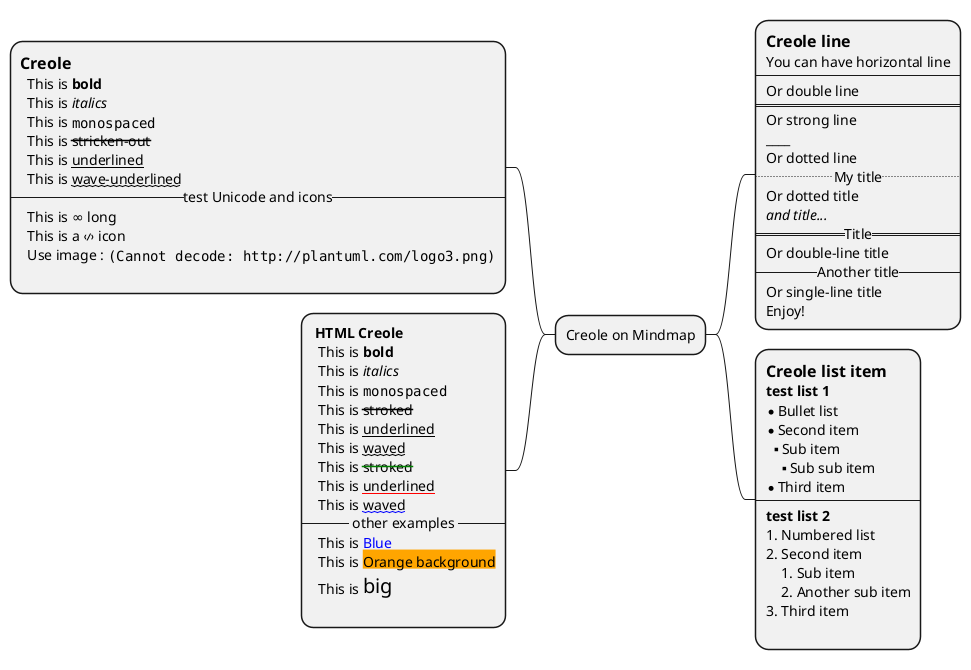 @startmindmap
* Creole on Mindmap
left side
**:==Creole
  This is **bold**
  This is //italics//
  This is ""monospaced""
  This is --stricken-out--
  This is __underlined__
  This is ~~wave-underlined~~
--test Unicode and icons--
  This is <U+221E> long
  This is a <&code> icon
  Use image : <img:http://plantuml.com/logo3.png>
;
**: <b>HTML Creole
  This is <b>bold</b>
  This is <i>italics</i>
  This is <font:monospaced>monospaced</font>
  This is <s>stroked</s>
  This is <u>underlined</u>
  This is <w>waved</w>
  This is <s:green>stroked</s>
  This is <u:red>underlined</u>
  This is <w:#0000FF>waved</w>
-- other examples --
  This is <color:blue>Blue</color>
  This is <back:orange>Orange background</back>
  This is <size:20>big</size>
;
right side
**:==Creole line
You can have horizontal line
----
Or double line
====
Or strong line
____
Or dotted line
..My title..
Or dotted title
//and title... //
==Title==
Or double-line title
--Another title--
Or single-line title
Enjoy!;
**:==Creole list item
**test list 1**
* Bullet list
* Second item
** Sub item
*** Sub sub item
* Third item
----
**test list 2**
# Numbered list
# Second item
## Sub item
## Another sub item
# Third item
;
@endmindma